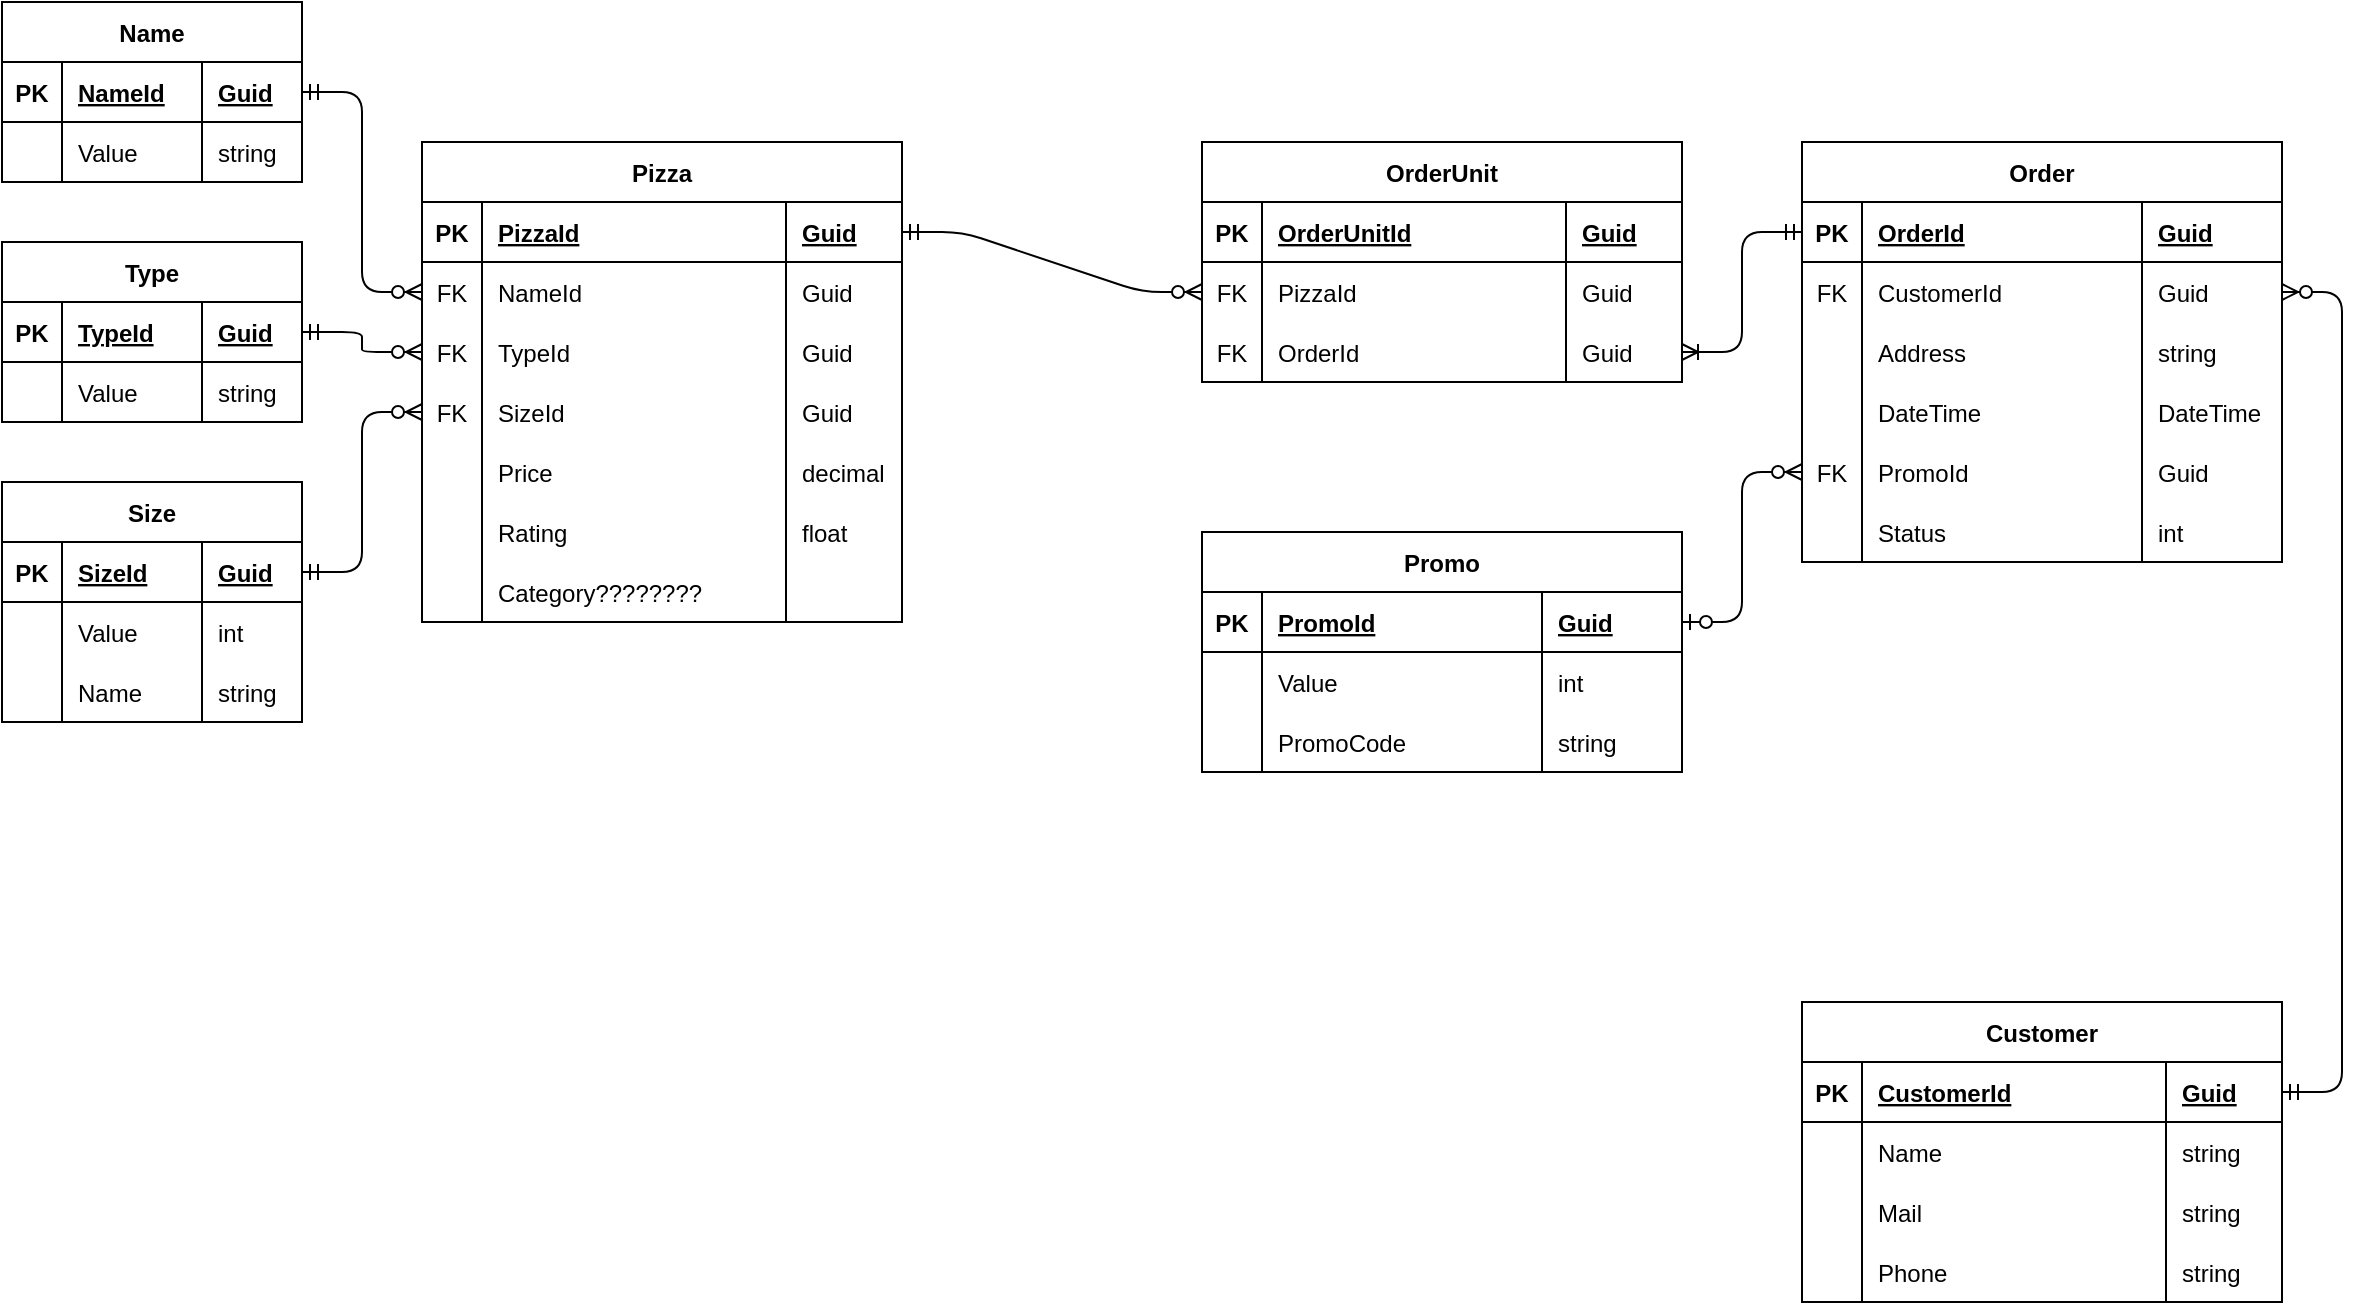 <mxfile version="15.2.7" type="device"><diagram id="EyEHnmFpXSGbcfGTxQxn" name="Page-1"><mxGraphModel dx="1673" dy="940" grid="1" gridSize="10" guides="1" tooltips="1" connect="1" arrows="1" fold="1" page="1" pageScale="1" pageWidth="827" pageHeight="1169" math="0" shadow="0"><root><mxCell id="0"/><mxCell id="1" parent="0"/><mxCell id="UShXCJz1TF-Tyu379j8b-28" value="Pizza" style="shape=table;startSize=30;container=1;collapsible=2;childLayout=tableLayout;fixedRows=1;rowLines=0;fontStyle=1;align=center;resizeLast=0;columnLines=1;resizeLastRow=0;shadow=0;rounded=0;sketch=0;" vertex="1" parent="1"><mxGeometry x="240" y="270" width="240" height="240" as="geometry"><mxRectangle x="240" y="270" width="60" height="30" as="alternateBounds"/></mxGeometry></mxCell><mxCell id="UShXCJz1TF-Tyu379j8b-29" value="" style="shape=partialRectangle;collapsible=0;dropTarget=0;pointerEvents=0;fillColor=none;top=0;left=0;bottom=1;right=0;points=[[0,0.5],[1,0.5]];portConstraint=eastwest;" vertex="1" parent="UShXCJz1TF-Tyu379j8b-28"><mxGeometry y="30" width="240" height="30" as="geometry"/></mxCell><mxCell id="UShXCJz1TF-Tyu379j8b-30" value="PK" style="shape=partialRectangle;connectable=0;fillColor=none;top=0;left=0;bottom=0;right=0;fontStyle=1;overflow=hidden;" vertex="1" parent="UShXCJz1TF-Tyu379j8b-29"><mxGeometry width="30" height="30" as="geometry"/></mxCell><mxCell id="UShXCJz1TF-Tyu379j8b-31" value="PizzaId" style="shape=partialRectangle;connectable=0;fillColor=none;top=0;left=0;bottom=0;right=0;align=left;spacingLeft=6;fontStyle=5;overflow=hidden;" vertex="1" parent="UShXCJz1TF-Tyu379j8b-29"><mxGeometry x="30" width="152" height="30" as="geometry"/></mxCell><mxCell id="UShXCJz1TF-Tyu379j8b-348" value="Guid" style="shape=partialRectangle;connectable=0;fillColor=none;top=0;left=0;bottom=0;right=0;align=left;spacingLeft=6;fontStyle=5;overflow=hidden;" vertex="1" parent="UShXCJz1TF-Tyu379j8b-29"><mxGeometry x="182" width="58" height="30" as="geometry"/></mxCell><mxCell id="UShXCJz1TF-Tyu379j8b-32" value="" style="shape=partialRectangle;collapsible=0;dropTarget=0;pointerEvents=0;fillColor=none;top=0;left=0;bottom=0;right=0;points=[[0,0.5],[1,0.5]];portConstraint=eastwest;" vertex="1" parent="UShXCJz1TF-Tyu379j8b-28"><mxGeometry y="60" width="240" height="30" as="geometry"/></mxCell><mxCell id="UShXCJz1TF-Tyu379j8b-33" value="FK" style="shape=partialRectangle;connectable=0;fillColor=none;top=0;left=0;bottom=0;right=0;editable=1;overflow=hidden;" vertex="1" parent="UShXCJz1TF-Tyu379j8b-32"><mxGeometry width="30" height="30" as="geometry"/></mxCell><mxCell id="UShXCJz1TF-Tyu379j8b-34" value="NameId" style="shape=partialRectangle;connectable=0;fillColor=none;top=0;left=0;bottom=0;right=0;align=left;spacingLeft=6;overflow=hidden;" vertex="1" parent="UShXCJz1TF-Tyu379j8b-32"><mxGeometry x="30" width="152" height="30" as="geometry"/></mxCell><mxCell id="UShXCJz1TF-Tyu379j8b-349" value="Guid" style="shape=partialRectangle;connectable=0;fillColor=none;top=0;left=0;bottom=0;right=0;align=left;spacingLeft=6;overflow=hidden;" vertex="1" parent="UShXCJz1TF-Tyu379j8b-32"><mxGeometry x="182" width="58" height="30" as="geometry"/></mxCell><mxCell id="UShXCJz1TF-Tyu379j8b-35" value="" style="shape=partialRectangle;collapsible=0;dropTarget=0;pointerEvents=0;fillColor=none;top=0;left=0;bottom=0;right=0;points=[[0,0.5],[1,0.5]];portConstraint=eastwest;" vertex="1" parent="UShXCJz1TF-Tyu379j8b-28"><mxGeometry y="90" width="240" height="30" as="geometry"/></mxCell><mxCell id="UShXCJz1TF-Tyu379j8b-36" value="FK" style="shape=partialRectangle;connectable=0;fillColor=none;top=0;left=0;bottom=0;right=0;editable=1;overflow=hidden;" vertex="1" parent="UShXCJz1TF-Tyu379j8b-35"><mxGeometry width="30" height="30" as="geometry"/></mxCell><mxCell id="UShXCJz1TF-Tyu379j8b-37" value="TypeId" style="shape=partialRectangle;connectable=0;fillColor=none;top=0;left=0;bottom=0;right=0;align=left;spacingLeft=6;overflow=hidden;" vertex="1" parent="UShXCJz1TF-Tyu379j8b-35"><mxGeometry x="30" width="152" height="30" as="geometry"/></mxCell><mxCell id="UShXCJz1TF-Tyu379j8b-350" value="Guid" style="shape=partialRectangle;connectable=0;fillColor=none;top=0;left=0;bottom=0;right=0;align=left;spacingLeft=6;overflow=hidden;" vertex="1" parent="UShXCJz1TF-Tyu379j8b-35"><mxGeometry x="182" width="58" height="30" as="geometry"/></mxCell><mxCell id="UShXCJz1TF-Tyu379j8b-38" value="" style="shape=partialRectangle;collapsible=0;dropTarget=0;pointerEvents=0;fillColor=none;top=0;left=0;bottom=0;right=0;points=[[0,0.5],[1,0.5]];portConstraint=eastwest;" vertex="1" parent="UShXCJz1TF-Tyu379j8b-28"><mxGeometry y="120" width="240" height="30" as="geometry"/></mxCell><mxCell id="UShXCJz1TF-Tyu379j8b-39" value="FK" style="shape=partialRectangle;connectable=0;fillColor=none;top=0;left=0;bottom=0;right=0;editable=1;overflow=hidden;" vertex="1" parent="UShXCJz1TF-Tyu379j8b-38"><mxGeometry width="30" height="30" as="geometry"/></mxCell><mxCell id="UShXCJz1TF-Tyu379j8b-40" value="SizeId" style="shape=partialRectangle;connectable=0;fillColor=none;top=0;left=0;bottom=0;right=0;align=left;spacingLeft=6;overflow=hidden;" vertex="1" parent="UShXCJz1TF-Tyu379j8b-38"><mxGeometry x="30" width="152" height="30" as="geometry"/></mxCell><mxCell id="UShXCJz1TF-Tyu379j8b-351" value="Guid" style="shape=partialRectangle;connectable=0;fillColor=none;top=0;left=0;bottom=0;right=0;align=left;spacingLeft=6;overflow=hidden;" vertex="1" parent="UShXCJz1TF-Tyu379j8b-38"><mxGeometry x="182" width="58" height="30" as="geometry"/></mxCell><mxCell id="UShXCJz1TF-Tyu379j8b-44" value="" style="shape=partialRectangle;collapsible=0;dropTarget=0;pointerEvents=0;fillColor=none;top=0;left=0;bottom=0;right=0;points=[[0,0.5],[1,0.5]];portConstraint=eastwest;" vertex="1" parent="UShXCJz1TF-Tyu379j8b-28"><mxGeometry y="150" width="240" height="30" as="geometry"/></mxCell><mxCell id="UShXCJz1TF-Tyu379j8b-45" value="" style="shape=partialRectangle;connectable=0;fillColor=none;top=0;left=0;bottom=0;right=0;editable=1;overflow=hidden;" vertex="1" parent="UShXCJz1TF-Tyu379j8b-44"><mxGeometry width="30" height="30" as="geometry"/></mxCell><mxCell id="UShXCJz1TF-Tyu379j8b-46" value="Price" style="shape=partialRectangle;connectable=0;fillColor=none;top=0;left=0;bottom=0;right=0;align=left;spacingLeft=6;overflow=hidden;" vertex="1" parent="UShXCJz1TF-Tyu379j8b-44"><mxGeometry x="30" width="152" height="30" as="geometry"/></mxCell><mxCell id="UShXCJz1TF-Tyu379j8b-352" value="decimal" style="shape=partialRectangle;connectable=0;fillColor=none;top=0;left=0;bottom=0;right=0;align=left;spacingLeft=6;overflow=hidden;" vertex="1" parent="UShXCJz1TF-Tyu379j8b-44"><mxGeometry x="182" width="58" height="30" as="geometry"/></mxCell><mxCell id="UShXCJz1TF-Tyu379j8b-47" value="" style="shape=partialRectangle;collapsible=0;dropTarget=0;pointerEvents=0;fillColor=none;top=0;left=0;bottom=0;right=0;points=[[0,0.5],[1,0.5]];portConstraint=eastwest;" vertex="1" parent="UShXCJz1TF-Tyu379j8b-28"><mxGeometry y="180" width="240" height="30" as="geometry"/></mxCell><mxCell id="UShXCJz1TF-Tyu379j8b-48" value="" style="shape=partialRectangle;connectable=0;fillColor=none;top=0;left=0;bottom=0;right=0;editable=1;overflow=hidden;" vertex="1" parent="UShXCJz1TF-Tyu379j8b-47"><mxGeometry width="30" height="30" as="geometry"/></mxCell><mxCell id="UShXCJz1TF-Tyu379j8b-49" value="Rating" style="shape=partialRectangle;connectable=0;fillColor=none;top=0;left=0;bottom=0;right=0;align=left;spacingLeft=6;overflow=hidden;" vertex="1" parent="UShXCJz1TF-Tyu379j8b-47"><mxGeometry x="30" width="152" height="30" as="geometry"/></mxCell><mxCell id="UShXCJz1TF-Tyu379j8b-353" value="float" style="shape=partialRectangle;connectable=0;fillColor=none;top=0;left=0;bottom=0;right=0;align=left;spacingLeft=6;overflow=hidden;" vertex="1" parent="UShXCJz1TF-Tyu379j8b-47"><mxGeometry x="182" width="58" height="30" as="geometry"/></mxCell><mxCell id="UShXCJz1TF-Tyu379j8b-50" value="" style="shape=partialRectangle;collapsible=0;dropTarget=0;pointerEvents=0;fillColor=none;top=0;left=0;bottom=0;right=0;points=[[0,0.5],[1,0.5]];portConstraint=eastwest;" vertex="1" parent="UShXCJz1TF-Tyu379j8b-28"><mxGeometry y="210" width="240" height="30" as="geometry"/></mxCell><mxCell id="UShXCJz1TF-Tyu379j8b-51" value="" style="shape=partialRectangle;connectable=0;fillColor=none;top=0;left=0;bottom=0;right=0;editable=1;overflow=hidden;" vertex="1" parent="UShXCJz1TF-Tyu379j8b-50"><mxGeometry width="30" height="30" as="geometry"/></mxCell><mxCell id="UShXCJz1TF-Tyu379j8b-52" value="Category????????" style="shape=partialRectangle;connectable=0;fillColor=none;top=0;left=0;bottom=0;right=0;align=left;spacingLeft=6;overflow=hidden;" vertex="1" parent="UShXCJz1TF-Tyu379j8b-50"><mxGeometry x="30" width="152" height="30" as="geometry"/></mxCell><mxCell id="UShXCJz1TF-Tyu379j8b-354" style="shape=partialRectangle;connectable=0;fillColor=none;top=0;left=0;bottom=0;right=0;align=left;spacingLeft=6;overflow=hidden;" vertex="1" parent="UShXCJz1TF-Tyu379j8b-50"><mxGeometry x="182" width="58" height="30" as="geometry"/></mxCell><mxCell id="UShXCJz1TF-Tyu379j8b-356" value="Name" style="shape=table;startSize=30;container=1;collapsible=2;childLayout=tableLayout;fixedRows=1;rowLines=0;fontStyle=1;align=center;resizeLast=0;columnLines=1;resizeLastRow=0;shadow=0;rounded=0;sketch=0;" vertex="1" parent="1"><mxGeometry x="30" y="200" width="150" height="90" as="geometry"><mxRectangle x="320" y="330" width="60" height="30" as="alternateBounds"/></mxGeometry></mxCell><mxCell id="UShXCJz1TF-Tyu379j8b-357" value="" style="shape=partialRectangle;collapsible=0;dropTarget=0;pointerEvents=0;fillColor=none;top=0;left=0;bottom=1;right=0;points=[[0,0.5],[1,0.5]];portConstraint=eastwest;" vertex="1" parent="UShXCJz1TF-Tyu379j8b-356"><mxGeometry y="30" width="150" height="30" as="geometry"/></mxCell><mxCell id="UShXCJz1TF-Tyu379j8b-358" value="PK" style="shape=partialRectangle;connectable=0;fillColor=none;top=0;left=0;bottom=0;right=0;fontStyle=1;overflow=hidden;" vertex="1" parent="UShXCJz1TF-Tyu379j8b-357"><mxGeometry width="30" height="30" as="geometry"/></mxCell><mxCell id="UShXCJz1TF-Tyu379j8b-359" value="NameId" style="shape=partialRectangle;connectable=0;fillColor=none;top=0;left=0;bottom=0;right=0;align=left;spacingLeft=6;fontStyle=5;overflow=hidden;" vertex="1" parent="UShXCJz1TF-Tyu379j8b-357"><mxGeometry x="30" width="70" height="30" as="geometry"/></mxCell><mxCell id="UShXCJz1TF-Tyu379j8b-360" value="Guid" style="shape=partialRectangle;connectable=0;fillColor=none;top=0;left=0;bottom=0;right=0;align=left;spacingLeft=6;fontStyle=5;overflow=hidden;" vertex="1" parent="UShXCJz1TF-Tyu379j8b-357"><mxGeometry x="100" width="50" height="30" as="geometry"/></mxCell><mxCell id="UShXCJz1TF-Tyu379j8b-361" value="" style="shape=partialRectangle;collapsible=0;dropTarget=0;pointerEvents=0;fillColor=none;top=0;left=0;bottom=0;right=0;points=[[0,0.5],[1,0.5]];portConstraint=eastwest;" vertex="1" parent="UShXCJz1TF-Tyu379j8b-356"><mxGeometry y="60" width="150" height="30" as="geometry"/></mxCell><mxCell id="UShXCJz1TF-Tyu379j8b-362" value="" style="shape=partialRectangle;connectable=0;fillColor=none;top=0;left=0;bottom=0;right=0;editable=1;overflow=hidden;" vertex="1" parent="UShXCJz1TF-Tyu379j8b-361"><mxGeometry width="30" height="30" as="geometry"/></mxCell><mxCell id="UShXCJz1TF-Tyu379j8b-363" value="Value" style="shape=partialRectangle;connectable=0;fillColor=none;top=0;left=0;bottom=0;right=0;align=left;spacingLeft=6;overflow=hidden;" vertex="1" parent="UShXCJz1TF-Tyu379j8b-361"><mxGeometry x="30" width="70" height="30" as="geometry"/></mxCell><mxCell id="UShXCJz1TF-Tyu379j8b-364" value="string" style="shape=partialRectangle;connectable=0;fillColor=none;top=0;left=0;bottom=0;right=0;align=left;spacingLeft=6;overflow=hidden;" vertex="1" parent="UShXCJz1TF-Tyu379j8b-361"><mxGeometry x="100" width="50" height="30" as="geometry"/></mxCell><mxCell id="UShXCJz1TF-Tyu379j8b-385" value="Type" style="shape=table;startSize=30;container=1;collapsible=2;childLayout=tableLayout;fixedRows=1;rowLines=0;fontStyle=1;align=center;resizeLast=0;columnLines=1;resizeLastRow=0;shadow=0;rounded=0;sketch=0;" vertex="1" parent="1"><mxGeometry x="30" y="320" width="150" height="90" as="geometry"><mxRectangle x="320" y="330" width="60" height="30" as="alternateBounds"/></mxGeometry></mxCell><mxCell id="UShXCJz1TF-Tyu379j8b-386" value="" style="shape=partialRectangle;collapsible=0;dropTarget=0;pointerEvents=0;fillColor=none;top=0;left=0;bottom=1;right=0;points=[[0,0.5],[1,0.5]];portConstraint=eastwest;" vertex="1" parent="UShXCJz1TF-Tyu379j8b-385"><mxGeometry y="30" width="150" height="30" as="geometry"/></mxCell><mxCell id="UShXCJz1TF-Tyu379j8b-387" value="PK" style="shape=partialRectangle;connectable=0;fillColor=none;top=0;left=0;bottom=0;right=0;fontStyle=1;overflow=hidden;" vertex="1" parent="UShXCJz1TF-Tyu379j8b-386"><mxGeometry width="30" height="30" as="geometry"/></mxCell><mxCell id="UShXCJz1TF-Tyu379j8b-388" value="TypeId" style="shape=partialRectangle;connectable=0;fillColor=none;top=0;left=0;bottom=0;right=0;align=left;spacingLeft=6;fontStyle=5;overflow=hidden;" vertex="1" parent="UShXCJz1TF-Tyu379j8b-386"><mxGeometry x="30" width="70" height="30" as="geometry"/></mxCell><mxCell id="UShXCJz1TF-Tyu379j8b-389" value="Guid" style="shape=partialRectangle;connectable=0;fillColor=none;top=0;left=0;bottom=0;right=0;align=left;spacingLeft=6;fontStyle=5;overflow=hidden;" vertex="1" parent="UShXCJz1TF-Tyu379j8b-386"><mxGeometry x="100" width="50" height="30" as="geometry"/></mxCell><mxCell id="UShXCJz1TF-Tyu379j8b-390" value="" style="shape=partialRectangle;collapsible=0;dropTarget=0;pointerEvents=0;fillColor=none;top=0;left=0;bottom=0;right=0;points=[[0,0.5],[1,0.5]];portConstraint=eastwest;" vertex="1" parent="UShXCJz1TF-Tyu379j8b-385"><mxGeometry y="60" width="150" height="30" as="geometry"/></mxCell><mxCell id="UShXCJz1TF-Tyu379j8b-391" value="" style="shape=partialRectangle;connectable=0;fillColor=none;top=0;left=0;bottom=0;right=0;editable=1;overflow=hidden;" vertex="1" parent="UShXCJz1TF-Tyu379j8b-390"><mxGeometry width="30" height="30" as="geometry"/></mxCell><mxCell id="UShXCJz1TF-Tyu379j8b-392" value="Value" style="shape=partialRectangle;connectable=0;fillColor=none;top=0;left=0;bottom=0;right=0;align=left;spacingLeft=6;overflow=hidden;" vertex="1" parent="UShXCJz1TF-Tyu379j8b-390"><mxGeometry x="30" width="70" height="30" as="geometry"/></mxCell><mxCell id="UShXCJz1TF-Tyu379j8b-393" value="string" style="shape=partialRectangle;connectable=0;fillColor=none;top=0;left=0;bottom=0;right=0;align=left;spacingLeft=6;overflow=hidden;" vertex="1" parent="UShXCJz1TF-Tyu379j8b-390"><mxGeometry x="100" width="50" height="30" as="geometry"/></mxCell><mxCell id="UShXCJz1TF-Tyu379j8b-394" value="Size" style="shape=table;startSize=30;container=1;collapsible=2;childLayout=tableLayout;fixedRows=1;rowLines=0;fontStyle=1;align=center;resizeLast=0;columnLines=1;resizeLastRow=0;shadow=0;rounded=0;sketch=0;" vertex="1" parent="1"><mxGeometry x="30" y="440" width="150" height="120" as="geometry"><mxRectangle x="320" y="330" width="60" height="30" as="alternateBounds"/></mxGeometry></mxCell><mxCell id="UShXCJz1TF-Tyu379j8b-395" value="" style="shape=partialRectangle;collapsible=0;dropTarget=0;pointerEvents=0;fillColor=none;top=0;left=0;bottom=1;right=0;points=[[0,0.5],[1,0.5]];portConstraint=eastwest;" vertex="1" parent="UShXCJz1TF-Tyu379j8b-394"><mxGeometry y="30" width="150" height="30" as="geometry"/></mxCell><mxCell id="UShXCJz1TF-Tyu379j8b-396" value="PK" style="shape=partialRectangle;connectable=0;fillColor=none;top=0;left=0;bottom=0;right=0;fontStyle=1;overflow=hidden;" vertex="1" parent="UShXCJz1TF-Tyu379j8b-395"><mxGeometry width="30" height="30" as="geometry"/></mxCell><mxCell id="UShXCJz1TF-Tyu379j8b-397" value="SizeId" style="shape=partialRectangle;connectable=0;fillColor=none;top=0;left=0;bottom=0;right=0;align=left;spacingLeft=6;fontStyle=5;overflow=hidden;" vertex="1" parent="UShXCJz1TF-Tyu379j8b-395"><mxGeometry x="30" width="70" height="30" as="geometry"/></mxCell><mxCell id="UShXCJz1TF-Tyu379j8b-398" value="Guid" style="shape=partialRectangle;connectable=0;fillColor=none;top=0;left=0;bottom=0;right=0;align=left;spacingLeft=6;fontStyle=5;overflow=hidden;" vertex="1" parent="UShXCJz1TF-Tyu379j8b-395"><mxGeometry x="100" width="50" height="30" as="geometry"/></mxCell><mxCell id="UShXCJz1TF-Tyu379j8b-399" value="" style="shape=partialRectangle;collapsible=0;dropTarget=0;pointerEvents=0;fillColor=none;top=0;left=0;bottom=0;right=0;points=[[0,0.5],[1,0.5]];portConstraint=eastwest;" vertex="1" parent="UShXCJz1TF-Tyu379j8b-394"><mxGeometry y="60" width="150" height="30" as="geometry"/></mxCell><mxCell id="UShXCJz1TF-Tyu379j8b-400" value="" style="shape=partialRectangle;connectable=0;fillColor=none;top=0;left=0;bottom=0;right=0;editable=1;overflow=hidden;" vertex="1" parent="UShXCJz1TF-Tyu379j8b-399"><mxGeometry width="30" height="30" as="geometry"/></mxCell><mxCell id="UShXCJz1TF-Tyu379j8b-401" value="Value" style="shape=partialRectangle;connectable=0;fillColor=none;top=0;left=0;bottom=0;right=0;align=left;spacingLeft=6;overflow=hidden;" vertex="1" parent="UShXCJz1TF-Tyu379j8b-399"><mxGeometry x="30" width="70" height="30" as="geometry"/></mxCell><mxCell id="UShXCJz1TF-Tyu379j8b-402" value="int" style="shape=partialRectangle;connectable=0;fillColor=none;top=0;left=0;bottom=0;right=0;align=left;spacingLeft=6;overflow=hidden;" vertex="1" parent="UShXCJz1TF-Tyu379j8b-399"><mxGeometry x="100" width="50" height="30" as="geometry"/></mxCell><mxCell id="UShXCJz1TF-Tyu379j8b-403" value="" style="shape=partialRectangle;collapsible=0;dropTarget=0;pointerEvents=0;fillColor=none;top=0;left=0;bottom=0;right=0;points=[[0,0.5],[1,0.5]];portConstraint=eastwest;" vertex="1" parent="UShXCJz1TF-Tyu379j8b-394"><mxGeometry y="90" width="150" height="30" as="geometry"/></mxCell><mxCell id="UShXCJz1TF-Tyu379j8b-404" value="" style="shape=partialRectangle;connectable=0;fillColor=none;top=0;left=0;bottom=0;right=0;editable=1;overflow=hidden;" vertex="1" parent="UShXCJz1TF-Tyu379j8b-403"><mxGeometry width="30" height="30" as="geometry"/></mxCell><mxCell id="UShXCJz1TF-Tyu379j8b-405" value="Name" style="shape=partialRectangle;connectable=0;fillColor=none;top=0;left=0;bottom=0;right=0;align=left;spacingLeft=6;overflow=hidden;" vertex="1" parent="UShXCJz1TF-Tyu379j8b-403"><mxGeometry x="30" width="70" height="30" as="geometry"/></mxCell><mxCell id="UShXCJz1TF-Tyu379j8b-406" value="string" style="shape=partialRectangle;connectable=0;fillColor=none;top=0;left=0;bottom=0;right=0;align=left;spacingLeft=6;overflow=hidden;" vertex="1" parent="UShXCJz1TF-Tyu379j8b-403"><mxGeometry x="100" width="50" height="30" as="geometry"/></mxCell><mxCell id="UShXCJz1TF-Tyu379j8b-414" value="" style="edgeStyle=entityRelationEdgeStyle;fontSize=12;html=1;endArrow=ERzeroToMany;startArrow=ERmandOne;exitX=1;exitY=0.5;exitDx=0;exitDy=0;entryX=0;entryY=0.5;entryDx=0;entryDy=0;" edge="1" parent="1" source="UShXCJz1TF-Tyu379j8b-357" target="UShXCJz1TF-Tyu379j8b-32"><mxGeometry width="100" height="100" relative="1" as="geometry"><mxPoint x="210" y="340" as="sourcePoint"/><mxPoint x="310" y="240" as="targetPoint"/></mxGeometry></mxCell><mxCell id="UShXCJz1TF-Tyu379j8b-415" value="" style="edgeStyle=entityRelationEdgeStyle;fontSize=12;html=1;endArrow=ERzeroToMany;startArrow=ERmandOne;exitX=1;exitY=0.5;exitDx=0;exitDy=0;entryX=0;entryY=0.5;entryDx=0;entryDy=0;" edge="1" parent="1" source="UShXCJz1TF-Tyu379j8b-386" target="UShXCJz1TF-Tyu379j8b-35"><mxGeometry width="100" height="100" relative="1" as="geometry"><mxPoint x="200" y="370.0" as="sourcePoint"/><mxPoint x="330" y="440.0" as="targetPoint"/></mxGeometry></mxCell><mxCell id="UShXCJz1TF-Tyu379j8b-416" value="" style="edgeStyle=entityRelationEdgeStyle;fontSize=12;html=1;endArrow=ERzeroToMany;startArrow=ERmandOne;exitX=1;exitY=0.5;exitDx=0;exitDy=0;entryX=0;entryY=0.5;entryDx=0;entryDy=0;" edge="1" parent="1" source="UShXCJz1TF-Tyu379j8b-395" target="UShXCJz1TF-Tyu379j8b-38"><mxGeometry width="100" height="100" relative="1" as="geometry"><mxPoint x="190" y="440" as="sourcePoint"/><mxPoint x="320" y="450" as="targetPoint"/></mxGeometry></mxCell><mxCell id="UShXCJz1TF-Tyu379j8b-417" value="Customer" style="shape=table;startSize=30;container=1;collapsible=2;childLayout=tableLayout;fixedRows=1;rowLines=0;fontStyle=1;align=center;resizeLast=0;columnLines=1;resizeLastRow=0;shadow=0;rounded=0;sketch=0;" vertex="1" parent="1"><mxGeometry x="930" y="700" width="240" height="150" as="geometry"><mxRectangle x="240" y="270" width="60" height="30" as="alternateBounds"/></mxGeometry></mxCell><mxCell id="UShXCJz1TF-Tyu379j8b-418" value="" style="shape=partialRectangle;collapsible=0;dropTarget=0;pointerEvents=0;fillColor=none;top=0;left=0;bottom=1;right=0;points=[[0,0.5],[1,0.5]];portConstraint=eastwest;" vertex="1" parent="UShXCJz1TF-Tyu379j8b-417"><mxGeometry y="30" width="240" height="30" as="geometry"/></mxCell><mxCell id="UShXCJz1TF-Tyu379j8b-419" value="PK" style="shape=partialRectangle;connectable=0;fillColor=none;top=0;left=0;bottom=0;right=0;fontStyle=1;overflow=hidden;" vertex="1" parent="UShXCJz1TF-Tyu379j8b-418"><mxGeometry width="30" height="30" as="geometry"/></mxCell><mxCell id="UShXCJz1TF-Tyu379j8b-420" value="CustomerId" style="shape=partialRectangle;connectable=0;fillColor=none;top=0;left=0;bottom=0;right=0;align=left;spacingLeft=6;fontStyle=5;overflow=hidden;" vertex="1" parent="UShXCJz1TF-Tyu379j8b-418"><mxGeometry x="30" width="152" height="30" as="geometry"/></mxCell><mxCell id="UShXCJz1TF-Tyu379j8b-421" value="Guid" style="shape=partialRectangle;connectable=0;fillColor=none;top=0;left=0;bottom=0;right=0;align=left;spacingLeft=6;fontStyle=5;overflow=hidden;" vertex="1" parent="UShXCJz1TF-Tyu379j8b-418"><mxGeometry x="182" width="58" height="30" as="geometry"/></mxCell><mxCell id="UShXCJz1TF-Tyu379j8b-422" value="" style="shape=partialRectangle;collapsible=0;dropTarget=0;pointerEvents=0;fillColor=none;top=0;left=0;bottom=0;right=0;points=[[0,0.5],[1,0.5]];portConstraint=eastwest;" vertex="1" parent="UShXCJz1TF-Tyu379j8b-417"><mxGeometry y="60" width="240" height="30" as="geometry"/></mxCell><mxCell id="UShXCJz1TF-Tyu379j8b-423" value="" style="shape=partialRectangle;connectable=0;fillColor=none;top=0;left=0;bottom=0;right=0;editable=1;overflow=hidden;" vertex="1" parent="UShXCJz1TF-Tyu379j8b-422"><mxGeometry width="30" height="30" as="geometry"/></mxCell><mxCell id="UShXCJz1TF-Tyu379j8b-424" value="Name" style="shape=partialRectangle;connectable=0;fillColor=none;top=0;left=0;bottom=0;right=0;align=left;spacingLeft=6;overflow=hidden;" vertex="1" parent="UShXCJz1TF-Tyu379j8b-422"><mxGeometry x="30" width="152" height="30" as="geometry"/></mxCell><mxCell id="UShXCJz1TF-Tyu379j8b-425" value="string" style="shape=partialRectangle;connectable=0;fillColor=none;top=0;left=0;bottom=0;right=0;align=left;spacingLeft=6;overflow=hidden;" vertex="1" parent="UShXCJz1TF-Tyu379j8b-422"><mxGeometry x="182" width="58" height="30" as="geometry"/></mxCell><mxCell id="UShXCJz1TF-Tyu379j8b-426" value="" style="shape=partialRectangle;collapsible=0;dropTarget=0;pointerEvents=0;fillColor=none;top=0;left=0;bottom=0;right=0;points=[[0,0.5],[1,0.5]];portConstraint=eastwest;" vertex="1" parent="UShXCJz1TF-Tyu379j8b-417"><mxGeometry y="90" width="240" height="30" as="geometry"/></mxCell><mxCell id="UShXCJz1TF-Tyu379j8b-427" value="" style="shape=partialRectangle;connectable=0;fillColor=none;top=0;left=0;bottom=0;right=0;editable=1;overflow=hidden;" vertex="1" parent="UShXCJz1TF-Tyu379j8b-426"><mxGeometry width="30" height="30" as="geometry"/></mxCell><mxCell id="UShXCJz1TF-Tyu379j8b-428" value="Mail" style="shape=partialRectangle;connectable=0;fillColor=none;top=0;left=0;bottom=0;right=0;align=left;spacingLeft=6;overflow=hidden;" vertex="1" parent="UShXCJz1TF-Tyu379j8b-426"><mxGeometry x="30" width="152" height="30" as="geometry"/></mxCell><mxCell id="UShXCJz1TF-Tyu379j8b-429" value="string" style="shape=partialRectangle;connectable=0;fillColor=none;top=0;left=0;bottom=0;right=0;align=left;spacingLeft=6;overflow=hidden;" vertex="1" parent="UShXCJz1TF-Tyu379j8b-426"><mxGeometry x="182" width="58" height="30" as="geometry"/></mxCell><mxCell id="UShXCJz1TF-Tyu379j8b-430" value="" style="shape=partialRectangle;collapsible=0;dropTarget=0;pointerEvents=0;fillColor=none;top=0;left=0;bottom=0;right=0;points=[[0,0.5],[1,0.5]];portConstraint=eastwest;" vertex="1" parent="UShXCJz1TF-Tyu379j8b-417"><mxGeometry y="120" width="240" height="30" as="geometry"/></mxCell><mxCell id="UShXCJz1TF-Tyu379j8b-431" value="" style="shape=partialRectangle;connectable=0;fillColor=none;top=0;left=0;bottom=0;right=0;editable=1;overflow=hidden;" vertex="1" parent="UShXCJz1TF-Tyu379j8b-430"><mxGeometry width="30" height="30" as="geometry"/></mxCell><mxCell id="UShXCJz1TF-Tyu379j8b-432" value="Phone" style="shape=partialRectangle;connectable=0;fillColor=none;top=0;left=0;bottom=0;right=0;align=left;spacingLeft=6;overflow=hidden;" vertex="1" parent="UShXCJz1TF-Tyu379j8b-430"><mxGeometry x="30" width="152" height="30" as="geometry"/></mxCell><mxCell id="UShXCJz1TF-Tyu379j8b-433" value="string" style="shape=partialRectangle;connectable=0;fillColor=none;top=0;left=0;bottom=0;right=0;align=left;spacingLeft=6;overflow=hidden;" vertex="1" parent="UShXCJz1TF-Tyu379j8b-430"><mxGeometry x="182" width="58" height="30" as="geometry"/></mxCell><mxCell id="UShXCJz1TF-Tyu379j8b-446" value="Order" style="shape=table;startSize=30;container=1;collapsible=2;childLayout=tableLayout;fixedRows=1;rowLines=0;fontStyle=1;align=center;resizeLast=0;columnLines=1;resizeLastRow=0;shadow=0;rounded=0;sketch=0;" vertex="1" parent="1"><mxGeometry x="930" y="270" width="240" height="210" as="geometry"><mxRectangle x="240" y="270" width="60" height="30" as="alternateBounds"/></mxGeometry></mxCell><mxCell id="UShXCJz1TF-Tyu379j8b-447" value="" style="shape=partialRectangle;collapsible=0;dropTarget=0;pointerEvents=0;fillColor=none;top=0;left=0;bottom=1;right=0;points=[[0,0.5],[1,0.5]];portConstraint=eastwest;" vertex="1" parent="UShXCJz1TF-Tyu379j8b-446"><mxGeometry y="30" width="240" height="30" as="geometry"/></mxCell><mxCell id="UShXCJz1TF-Tyu379j8b-448" value="PK" style="shape=partialRectangle;connectable=0;fillColor=none;top=0;left=0;bottom=0;right=0;fontStyle=1;overflow=hidden;" vertex="1" parent="UShXCJz1TF-Tyu379j8b-447"><mxGeometry width="30" height="30" as="geometry"/></mxCell><mxCell id="UShXCJz1TF-Tyu379j8b-449" value="OrderId" style="shape=partialRectangle;connectable=0;fillColor=none;top=0;left=0;bottom=0;right=0;align=left;spacingLeft=6;fontStyle=5;overflow=hidden;" vertex="1" parent="UShXCJz1TF-Tyu379j8b-447"><mxGeometry x="30" width="140" height="30" as="geometry"/></mxCell><mxCell id="UShXCJz1TF-Tyu379j8b-450" value="Guid" style="shape=partialRectangle;connectable=0;fillColor=none;top=0;left=0;bottom=0;right=0;align=left;spacingLeft=6;fontStyle=5;overflow=hidden;" vertex="1" parent="UShXCJz1TF-Tyu379j8b-447"><mxGeometry x="170" width="70" height="30" as="geometry"/></mxCell><mxCell id="UShXCJz1TF-Tyu379j8b-451" value="" style="shape=partialRectangle;collapsible=0;dropTarget=0;pointerEvents=0;fillColor=none;top=0;left=0;bottom=0;right=0;points=[[0,0.5],[1,0.5]];portConstraint=eastwest;" vertex="1" parent="UShXCJz1TF-Tyu379j8b-446"><mxGeometry y="60" width="240" height="30" as="geometry"/></mxCell><mxCell id="UShXCJz1TF-Tyu379j8b-452" value="FK" style="shape=partialRectangle;connectable=0;fillColor=none;top=0;left=0;bottom=0;right=0;editable=1;overflow=hidden;" vertex="1" parent="UShXCJz1TF-Tyu379j8b-451"><mxGeometry width="30" height="30" as="geometry"/></mxCell><mxCell id="UShXCJz1TF-Tyu379j8b-453" value="CustomerId" style="shape=partialRectangle;connectable=0;fillColor=none;top=0;left=0;bottom=0;right=0;align=left;spacingLeft=6;overflow=hidden;" vertex="1" parent="UShXCJz1TF-Tyu379j8b-451"><mxGeometry x="30" width="140" height="30" as="geometry"/></mxCell><mxCell id="UShXCJz1TF-Tyu379j8b-454" value="Guid" style="shape=partialRectangle;connectable=0;fillColor=none;top=0;left=0;bottom=0;right=0;align=left;spacingLeft=6;overflow=hidden;" vertex="1" parent="UShXCJz1TF-Tyu379j8b-451"><mxGeometry x="170" width="70" height="30" as="geometry"/></mxCell><mxCell id="UShXCJz1TF-Tyu379j8b-537" value="" style="shape=partialRectangle;collapsible=0;dropTarget=0;pointerEvents=0;fillColor=none;top=0;left=0;bottom=0;right=0;points=[[0,0.5],[1,0.5]];portConstraint=eastwest;" vertex="1" parent="UShXCJz1TF-Tyu379j8b-446"><mxGeometry y="90" width="240" height="30" as="geometry"/></mxCell><mxCell id="UShXCJz1TF-Tyu379j8b-538" value="" style="shape=partialRectangle;connectable=0;fillColor=none;top=0;left=0;bottom=0;right=0;editable=1;overflow=hidden;" vertex="1" parent="UShXCJz1TF-Tyu379j8b-537"><mxGeometry width="30" height="30" as="geometry"/></mxCell><mxCell id="UShXCJz1TF-Tyu379j8b-539" value="Address" style="shape=partialRectangle;connectable=0;fillColor=none;top=0;left=0;bottom=0;right=0;align=left;spacingLeft=6;overflow=hidden;" vertex="1" parent="UShXCJz1TF-Tyu379j8b-537"><mxGeometry x="30" width="140" height="30" as="geometry"/></mxCell><mxCell id="UShXCJz1TF-Tyu379j8b-540" value="string" style="shape=partialRectangle;connectable=0;fillColor=none;top=0;left=0;bottom=0;right=0;align=left;spacingLeft=6;overflow=hidden;" vertex="1" parent="UShXCJz1TF-Tyu379j8b-537"><mxGeometry x="170" width="70" height="30" as="geometry"/></mxCell><mxCell id="UShXCJz1TF-Tyu379j8b-459" value="" style="shape=partialRectangle;collapsible=0;dropTarget=0;pointerEvents=0;fillColor=none;top=0;left=0;bottom=0;right=0;points=[[0,0.5],[1,0.5]];portConstraint=eastwest;" vertex="1" parent="UShXCJz1TF-Tyu379j8b-446"><mxGeometry y="120" width="240" height="30" as="geometry"/></mxCell><mxCell id="UShXCJz1TF-Tyu379j8b-460" value="" style="shape=partialRectangle;connectable=0;fillColor=none;top=0;left=0;bottom=0;right=0;editable=1;overflow=hidden;" vertex="1" parent="UShXCJz1TF-Tyu379j8b-459"><mxGeometry width="30" height="30" as="geometry"/></mxCell><mxCell id="UShXCJz1TF-Tyu379j8b-461" value="DateTime" style="shape=partialRectangle;connectable=0;fillColor=none;top=0;left=0;bottom=0;right=0;align=left;spacingLeft=6;overflow=hidden;" vertex="1" parent="UShXCJz1TF-Tyu379j8b-459"><mxGeometry x="30" width="140" height="30" as="geometry"/></mxCell><mxCell id="UShXCJz1TF-Tyu379j8b-462" value="DateTime" style="shape=partialRectangle;connectable=0;fillColor=none;top=0;left=0;bottom=0;right=0;align=left;spacingLeft=6;overflow=hidden;" vertex="1" parent="UShXCJz1TF-Tyu379j8b-459"><mxGeometry x="170" width="70" height="30" as="geometry"/></mxCell><mxCell id="UShXCJz1TF-Tyu379j8b-507" value="" style="shape=partialRectangle;collapsible=0;dropTarget=0;pointerEvents=0;fillColor=none;top=0;left=0;bottom=0;right=0;points=[[0,0.5],[1,0.5]];portConstraint=eastwest;" vertex="1" parent="UShXCJz1TF-Tyu379j8b-446"><mxGeometry y="150" width="240" height="30" as="geometry"/></mxCell><mxCell id="UShXCJz1TF-Tyu379j8b-508" value="FK" style="shape=partialRectangle;connectable=0;fillColor=none;top=0;left=0;bottom=0;right=0;editable=1;overflow=hidden;" vertex="1" parent="UShXCJz1TF-Tyu379j8b-507"><mxGeometry width="30" height="30" as="geometry"/></mxCell><mxCell id="UShXCJz1TF-Tyu379j8b-509" value="PromoId" style="shape=partialRectangle;connectable=0;fillColor=none;top=0;left=0;bottom=0;right=0;align=left;spacingLeft=6;overflow=hidden;" vertex="1" parent="UShXCJz1TF-Tyu379j8b-507"><mxGeometry x="30" width="140" height="30" as="geometry"/></mxCell><mxCell id="UShXCJz1TF-Tyu379j8b-510" value="Guid" style="shape=partialRectangle;connectable=0;fillColor=none;top=0;left=0;bottom=0;right=0;align=left;spacingLeft=6;overflow=hidden;" vertex="1" parent="UShXCJz1TF-Tyu379j8b-507"><mxGeometry x="170" width="70" height="30" as="geometry"/></mxCell><mxCell id="UShXCJz1TF-Tyu379j8b-529" value="" style="shape=partialRectangle;collapsible=0;dropTarget=0;pointerEvents=0;fillColor=none;top=0;left=0;bottom=0;right=0;points=[[0,0.5],[1,0.5]];portConstraint=eastwest;" vertex="1" parent="UShXCJz1TF-Tyu379j8b-446"><mxGeometry y="180" width="240" height="30" as="geometry"/></mxCell><mxCell id="UShXCJz1TF-Tyu379j8b-530" value="" style="shape=partialRectangle;connectable=0;fillColor=none;top=0;left=0;bottom=0;right=0;editable=1;overflow=hidden;" vertex="1" parent="UShXCJz1TF-Tyu379j8b-529"><mxGeometry width="30" height="30" as="geometry"/></mxCell><mxCell id="UShXCJz1TF-Tyu379j8b-531" value="Status" style="shape=partialRectangle;connectable=0;fillColor=none;top=0;left=0;bottom=0;right=0;align=left;spacingLeft=6;overflow=hidden;" vertex="1" parent="UShXCJz1TF-Tyu379j8b-529"><mxGeometry x="30" width="140" height="30" as="geometry"/></mxCell><mxCell id="UShXCJz1TF-Tyu379j8b-532" value="int" style="shape=partialRectangle;connectable=0;fillColor=none;top=0;left=0;bottom=0;right=0;align=left;spacingLeft=6;overflow=hidden;" vertex="1" parent="UShXCJz1TF-Tyu379j8b-529"><mxGeometry x="170" width="70" height="30" as="geometry"/></mxCell><mxCell id="UShXCJz1TF-Tyu379j8b-475" value="OrderUnit" style="shape=table;startSize=30;container=1;collapsible=2;childLayout=tableLayout;fixedRows=1;rowLines=0;fontStyle=1;align=center;resizeLast=0;columnLines=1;resizeLastRow=0;shadow=0;rounded=0;sketch=0;" vertex="1" parent="1"><mxGeometry x="630" y="270" width="240" height="120" as="geometry"><mxRectangle x="240" y="270" width="60" height="30" as="alternateBounds"/></mxGeometry></mxCell><mxCell id="UShXCJz1TF-Tyu379j8b-476" value="" style="shape=partialRectangle;collapsible=0;dropTarget=0;pointerEvents=0;fillColor=none;top=0;left=0;bottom=1;right=0;points=[[0,0.5],[1,0.5]];portConstraint=eastwest;" vertex="1" parent="UShXCJz1TF-Tyu379j8b-475"><mxGeometry y="30" width="240" height="30" as="geometry"/></mxCell><mxCell id="UShXCJz1TF-Tyu379j8b-477" value="PK" style="shape=partialRectangle;connectable=0;fillColor=none;top=0;left=0;bottom=0;right=0;fontStyle=1;overflow=hidden;" vertex="1" parent="UShXCJz1TF-Tyu379j8b-476"><mxGeometry width="30" height="30" as="geometry"/></mxCell><mxCell id="UShXCJz1TF-Tyu379j8b-478" value="OrderUnitId" style="shape=partialRectangle;connectable=0;fillColor=none;top=0;left=0;bottom=0;right=0;align=left;spacingLeft=6;fontStyle=5;overflow=hidden;" vertex="1" parent="UShXCJz1TF-Tyu379j8b-476"><mxGeometry x="30" width="152" height="30" as="geometry"/></mxCell><mxCell id="UShXCJz1TF-Tyu379j8b-479" value="Guid" style="shape=partialRectangle;connectable=0;fillColor=none;top=0;left=0;bottom=0;right=0;align=left;spacingLeft=6;fontStyle=5;overflow=hidden;" vertex="1" parent="UShXCJz1TF-Tyu379j8b-476"><mxGeometry x="182" width="58" height="30" as="geometry"/></mxCell><mxCell id="UShXCJz1TF-Tyu379j8b-480" value="" style="shape=partialRectangle;collapsible=0;dropTarget=0;pointerEvents=0;fillColor=none;top=0;left=0;bottom=0;right=0;points=[[0,0.5],[1,0.5]];portConstraint=eastwest;" vertex="1" parent="UShXCJz1TF-Tyu379j8b-475"><mxGeometry y="60" width="240" height="30" as="geometry"/></mxCell><mxCell id="UShXCJz1TF-Tyu379j8b-481" value="FK" style="shape=partialRectangle;connectable=0;fillColor=none;top=0;left=0;bottom=0;right=0;editable=1;overflow=hidden;" vertex="1" parent="UShXCJz1TF-Tyu379j8b-480"><mxGeometry width="30" height="30" as="geometry"/></mxCell><mxCell id="UShXCJz1TF-Tyu379j8b-482" value="PizzaId" style="shape=partialRectangle;connectable=0;fillColor=none;top=0;left=0;bottom=0;right=0;align=left;spacingLeft=6;overflow=hidden;" vertex="1" parent="UShXCJz1TF-Tyu379j8b-480"><mxGeometry x="30" width="152" height="30" as="geometry"/></mxCell><mxCell id="UShXCJz1TF-Tyu379j8b-483" value="Guid" style="shape=partialRectangle;connectable=0;fillColor=none;top=0;left=0;bottom=0;right=0;align=left;spacingLeft=6;overflow=hidden;" vertex="1" parent="UShXCJz1TF-Tyu379j8b-480"><mxGeometry x="182" width="58" height="30" as="geometry"/></mxCell><mxCell id="UShXCJz1TF-Tyu379j8b-484" value="" style="shape=partialRectangle;collapsible=0;dropTarget=0;pointerEvents=0;fillColor=none;top=0;left=0;bottom=0;right=0;points=[[0,0.5],[1,0.5]];portConstraint=eastwest;" vertex="1" parent="UShXCJz1TF-Tyu379j8b-475"><mxGeometry y="90" width="240" height="30" as="geometry"/></mxCell><mxCell id="UShXCJz1TF-Tyu379j8b-485" value="FK" style="shape=partialRectangle;connectable=0;fillColor=none;top=0;left=0;bottom=0;right=0;editable=1;overflow=hidden;" vertex="1" parent="UShXCJz1TF-Tyu379j8b-484"><mxGeometry width="30" height="30" as="geometry"/></mxCell><mxCell id="UShXCJz1TF-Tyu379j8b-486" value="OrderId" style="shape=partialRectangle;connectable=0;fillColor=none;top=0;left=0;bottom=0;right=0;align=left;spacingLeft=6;overflow=hidden;" vertex="1" parent="UShXCJz1TF-Tyu379j8b-484"><mxGeometry x="30" width="152" height="30" as="geometry"/></mxCell><mxCell id="UShXCJz1TF-Tyu379j8b-487" value="Guid" style="shape=partialRectangle;connectable=0;fillColor=none;top=0;left=0;bottom=0;right=0;align=left;spacingLeft=6;overflow=hidden;" vertex="1" parent="UShXCJz1TF-Tyu379j8b-484"><mxGeometry x="182" width="58" height="30" as="geometry"/></mxCell><mxCell id="UShXCJz1TF-Tyu379j8b-504" value="" style="edgeStyle=entityRelationEdgeStyle;fontSize=12;html=1;endArrow=ERzeroToMany;startArrow=ERmandOne;exitX=1;exitY=0.5;exitDx=0;exitDy=0;entryX=1;entryY=0.5;entryDx=0;entryDy=0;" edge="1" parent="1" source="UShXCJz1TF-Tyu379j8b-418" target="UShXCJz1TF-Tyu379j8b-451"><mxGeometry width="100" height="100" relative="1" as="geometry"><mxPoint x="460" y="815" as="sourcePoint"/><mxPoint x="520" y="735" as="targetPoint"/></mxGeometry></mxCell><mxCell id="UShXCJz1TF-Tyu379j8b-506" value="" style="edgeStyle=entityRelationEdgeStyle;fontSize=12;html=1;endArrow=ERzeroToMany;startArrow=ERmandOne;exitX=1;exitY=0.5;exitDx=0;exitDy=0;entryX=0;entryY=0.5;entryDx=0;entryDy=0;" edge="1" parent="1" source="UShXCJz1TF-Tyu379j8b-29" target="UShXCJz1TF-Tyu379j8b-480"><mxGeometry width="100" height="100" relative="1" as="geometry"><mxPoint x="500" y="530" as="sourcePoint"/><mxPoint x="560" y="450" as="targetPoint"/></mxGeometry></mxCell><mxCell id="UShXCJz1TF-Tyu379j8b-511" value="" style="edgeStyle=entityRelationEdgeStyle;fontSize=12;html=1;endArrow=ERoneToMany;startArrow=ERmandOne;exitX=0;exitY=0.5;exitDx=0;exitDy=0;entryX=1;entryY=0.5;entryDx=0;entryDy=0;" edge="1" parent="1" source="UShXCJz1TF-Tyu379j8b-447" target="UShXCJz1TF-Tyu379j8b-484"><mxGeometry width="100" height="100" relative="1" as="geometry"><mxPoint x="790" y="600" as="sourcePoint"/><mxPoint x="940" y="370" as="targetPoint"/></mxGeometry></mxCell><mxCell id="UShXCJz1TF-Tyu379j8b-512" value="Promo" style="shape=table;startSize=30;container=1;collapsible=2;childLayout=tableLayout;fixedRows=1;rowLines=0;fontStyle=1;align=center;resizeLast=0;columnLines=1;resizeLastRow=0;shadow=0;rounded=0;sketch=0;" vertex="1" parent="1"><mxGeometry x="630" y="465" width="240" height="120" as="geometry"><mxRectangle x="240" y="270" width="60" height="30" as="alternateBounds"/></mxGeometry></mxCell><mxCell id="UShXCJz1TF-Tyu379j8b-513" value="" style="shape=partialRectangle;collapsible=0;dropTarget=0;pointerEvents=0;fillColor=none;top=0;left=0;bottom=1;right=0;points=[[0,0.5],[1,0.5]];portConstraint=eastwest;" vertex="1" parent="UShXCJz1TF-Tyu379j8b-512"><mxGeometry y="30" width="240" height="30" as="geometry"/></mxCell><mxCell id="UShXCJz1TF-Tyu379j8b-514" value="PK" style="shape=partialRectangle;connectable=0;fillColor=none;top=0;left=0;bottom=0;right=0;fontStyle=1;overflow=hidden;" vertex="1" parent="UShXCJz1TF-Tyu379j8b-513"><mxGeometry width="30" height="30" as="geometry"/></mxCell><mxCell id="UShXCJz1TF-Tyu379j8b-515" value="PromoId" style="shape=partialRectangle;connectable=0;fillColor=none;top=0;left=0;bottom=0;right=0;align=left;spacingLeft=6;fontStyle=5;overflow=hidden;" vertex="1" parent="UShXCJz1TF-Tyu379j8b-513"><mxGeometry x="30" width="140" height="30" as="geometry"/></mxCell><mxCell id="UShXCJz1TF-Tyu379j8b-516" value="Guid" style="shape=partialRectangle;connectable=0;fillColor=none;top=0;left=0;bottom=0;right=0;align=left;spacingLeft=6;fontStyle=5;overflow=hidden;" vertex="1" parent="UShXCJz1TF-Tyu379j8b-513"><mxGeometry x="170" width="70" height="30" as="geometry"/></mxCell><mxCell id="UShXCJz1TF-Tyu379j8b-517" value="" style="shape=partialRectangle;collapsible=0;dropTarget=0;pointerEvents=0;fillColor=none;top=0;left=0;bottom=0;right=0;points=[[0,0.5],[1,0.5]];portConstraint=eastwest;" vertex="1" parent="UShXCJz1TF-Tyu379j8b-512"><mxGeometry y="60" width="240" height="30" as="geometry"/></mxCell><mxCell id="UShXCJz1TF-Tyu379j8b-518" value="" style="shape=partialRectangle;connectable=0;fillColor=none;top=0;left=0;bottom=0;right=0;editable=1;overflow=hidden;" vertex="1" parent="UShXCJz1TF-Tyu379j8b-517"><mxGeometry width="30" height="30" as="geometry"/></mxCell><mxCell id="UShXCJz1TF-Tyu379j8b-519" value="Value" style="shape=partialRectangle;connectable=0;fillColor=none;top=0;left=0;bottom=0;right=0;align=left;spacingLeft=6;overflow=hidden;" vertex="1" parent="UShXCJz1TF-Tyu379j8b-517"><mxGeometry x="30" width="140" height="30" as="geometry"/></mxCell><mxCell id="UShXCJz1TF-Tyu379j8b-520" value="int" style="shape=partialRectangle;connectable=0;fillColor=none;top=0;left=0;bottom=0;right=0;align=left;spacingLeft=6;overflow=hidden;" vertex="1" parent="UShXCJz1TF-Tyu379j8b-517"><mxGeometry x="170" width="70" height="30" as="geometry"/></mxCell><mxCell id="UShXCJz1TF-Tyu379j8b-521" value="" style="shape=partialRectangle;collapsible=0;dropTarget=0;pointerEvents=0;fillColor=none;top=0;left=0;bottom=0;right=0;points=[[0,0.5],[1,0.5]];portConstraint=eastwest;" vertex="1" parent="UShXCJz1TF-Tyu379j8b-512"><mxGeometry y="90" width="240" height="30" as="geometry"/></mxCell><mxCell id="UShXCJz1TF-Tyu379j8b-522" value="" style="shape=partialRectangle;connectable=0;fillColor=none;top=0;left=0;bottom=0;right=0;editable=1;overflow=hidden;" vertex="1" parent="UShXCJz1TF-Tyu379j8b-521"><mxGeometry width="30" height="30" as="geometry"/></mxCell><mxCell id="UShXCJz1TF-Tyu379j8b-523" value="PromoCode" style="shape=partialRectangle;connectable=0;fillColor=none;top=0;left=0;bottom=0;right=0;align=left;spacingLeft=6;overflow=hidden;" vertex="1" parent="UShXCJz1TF-Tyu379j8b-521"><mxGeometry x="30" width="140" height="30" as="geometry"/></mxCell><mxCell id="UShXCJz1TF-Tyu379j8b-524" value="string" style="shape=partialRectangle;connectable=0;fillColor=none;top=0;left=0;bottom=0;right=0;align=left;spacingLeft=6;overflow=hidden;" vertex="1" parent="UShXCJz1TF-Tyu379j8b-521"><mxGeometry x="170" width="70" height="30" as="geometry"/></mxCell><mxCell id="UShXCJz1TF-Tyu379j8b-534" value="" style="edgeStyle=entityRelationEdgeStyle;fontSize=12;html=1;endArrow=ERzeroToMany;startArrow=ERzeroToOne;entryX=0;entryY=0.5;entryDx=0;entryDy=0;exitX=1;exitY=0.5;exitDx=0;exitDy=0;" edge="1" parent="1" source="UShXCJz1TF-Tyu379j8b-513" target="UShXCJz1TF-Tyu379j8b-507"><mxGeometry width="100" height="100" relative="1" as="geometry"><mxPoint x="710" y="840" as="sourcePoint"/><mxPoint x="810" y="740" as="targetPoint"/></mxGeometry></mxCell></root></mxGraphModel></diagram></mxfile>
